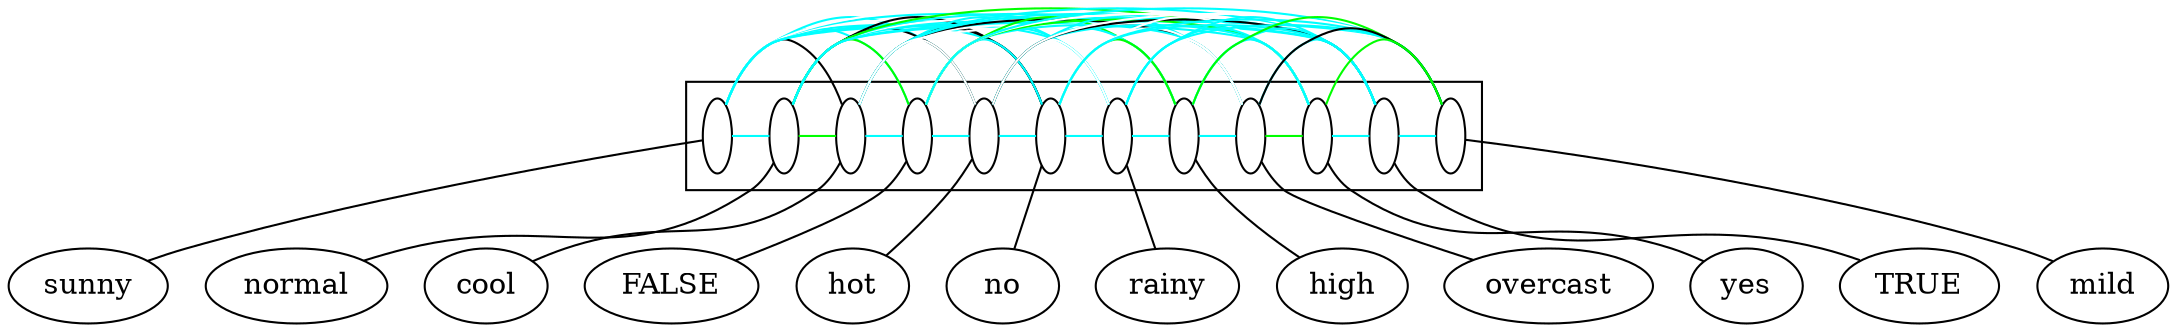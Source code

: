 digraph G {
compound=True;
sunny;
normal;
cool;
FALSE;
hot;
no;
rainy;
high;
overcast;
yes;
TRUE;
mild;
subgraph cluster_TRUEnormalmildovercastrainycoolsunnyyesnoFALSEhothigh {
s_sunny [fillcolor=white, fixedsize=True, label=" ", width=0.2];
s_normal [fillcolor=white, fixedsize=True, label=" ", width=0.2];
s_cool [fillcolor=white, fixedsize=True, label=" ", width=0.2];
s_FALSE [fillcolor=white, fixedsize=True, label=" ", width=0.2];
s_hot [fillcolor=white, fixedsize=True, label=" ", width=0.2];
s_no [fillcolor=white, fixedsize=True, label=" ", width=0.2];
s_rainy [fillcolor=white, fixedsize=True, label=" ", width=0.2];
s_high [fillcolor=white, fixedsize=True, label=" ", width=0.2];
s_overcast [fillcolor=white, fixedsize=True, label=" ", width=0.2];
s_yes [fillcolor=white, fixedsize=True, label=" ", width=0.2];
s_TRUE [fillcolor=white, fixedsize=True, label=" ", width=0.2];
s_mild [fillcolor=white, fixedsize=True, label=" ", width=0.2];
subgraph  {
rank=same;
s_sunny -> s_normal  [arrowhead=none, color=cyan];
s_sunny -> s_cool  [arrowhead=none, color=black];
s_sunny -> s_FALSE  [arrowhead=none, color=cyan];
s_sunny -> s_hot  [arrowhead=none, color=cyan];
s_sunny -> s_no  [arrowhead=none, color=cyan];
s_sunny -> s_rainy  [arrowhead=none, color=white];
s_sunny -> s_high  [arrowhead=none, color=cyan];
s_sunny -> s_overcast  [arrowhead=none, color=white];
s_sunny -> s_yes  [arrowhead=none, color=cyan];
s_sunny -> s_TRUE  [arrowhead=none, color=cyan];
s_sunny -> s_mild  [arrowhead=none, color=cyan];
s_normal -> s_cool  [arrowhead=none, color=green];
s_normal -> s_FALSE  [arrowhead=none, color=green];
s_normal -> s_hot  [arrowhead=none, color=black];
s_normal -> s_no  [arrowhead=none, color=black];
s_normal -> s_rainy  [arrowhead=none, color=cyan];
s_normal -> s_high  [arrowhead=none, color=white];
s_normal -> s_overcast  [arrowhead=none, color=cyan];
s_normal -> s_yes  [arrowhead=none, color=green];
s_normal -> s_TRUE  [arrowhead=none, color=cyan];
s_normal -> s_mild  [arrowhead=none, color=cyan];
s_cool -> s_FALSE  [arrowhead=none, color=cyan];
s_cool -> s_hot  [arrowhead=none, color=white];
s_cool -> s_no  [arrowhead=none, color=black];
s_cool -> s_rainy  [arrowhead=none, color=cyan];
s_cool -> s_high  [arrowhead=none, color=white];
s_cool -> s_overcast  [arrowhead=none, color=black];
s_cool -> s_yes  [arrowhead=none, color=cyan];
s_cool -> s_TRUE  [arrowhead=none, color=cyan];
s_cool -> s_mild  [arrowhead=none, color=white];
s_FALSE -> s_hot  [arrowhead=none, color=cyan];
s_FALSE -> s_no  [arrowhead=none, color=cyan];
s_FALSE -> s_rainy  [arrowhead=none, color=cyan];
s_FALSE -> s_high  [arrowhead=none, color=green];
s_FALSE -> s_overcast  [arrowhead=none, color=cyan];
s_FALSE -> s_yes  [arrowhead=none, color=green];
s_FALSE -> s_TRUE  [arrowhead=none, color=white];
s_FALSE -> s_mild  [arrowhead=none, color=cyan];
s_hot -> s_no  [arrowhead=none, color=cyan];
s_hot -> s_rainy  [arrowhead=none, color=white];
s_hot -> s_high  [arrowhead=none, color=cyan];
s_hot -> s_overcast  [arrowhead=none, color=cyan];
s_hot -> s_yes  [arrowhead=none, color=cyan];
s_hot -> s_TRUE  [arrowhead=none, color=black];
s_hot -> s_mild  [arrowhead=none, color=white];
s_no -> s_rainy  [arrowhead=none, color=cyan];
s_no -> s_high  [arrowhead=none, color=green];
s_no -> s_overcast  [arrowhead=none, color=white];
s_no -> s_yes  [arrowhead=none, color=white];
s_no -> s_TRUE  [arrowhead=none, color=cyan];
s_no -> s_mild  [arrowhead=none, color=cyan];
s_rainy -> s_high  [arrowhead=none, color=cyan];
s_rainy -> s_overcast  [arrowhead=none, color=white];
s_rainy -> s_yes  [arrowhead=none, color=cyan];
s_rainy -> s_TRUE  [arrowhead=none, color=cyan];
s_rainy -> s_mild  [arrowhead=none, color=cyan];
s_high -> s_overcast  [arrowhead=none, color=cyan];
s_high -> s_yes  [arrowhead=none, color=cyan];
s_high -> s_TRUE  [arrowhead=none, color=cyan];
s_high -> s_mild  [arrowhead=none, color=green];
s_overcast -> s_yes  [arrowhead=none, color=green];
s_overcast -> s_TRUE  [arrowhead=none, color=cyan];
s_overcast -> s_mild  [arrowhead=none, color=black];
s_yes -> s_TRUE  [arrowhead=none, color=cyan];
s_yes -> s_mild  [arrowhead=none, color=green];
s_TRUE -> s_mild  [arrowhead=none, color=cyan];
}

}

s_sunny -> sunny  [arrowhead=none];
s_normal -> normal  [arrowhead=none];
s_cool -> cool  [arrowhead=none];
s_FALSE -> FALSE  [arrowhead=none];
s_hot -> hot  [arrowhead=none];
s_no -> no  [arrowhead=none];
s_rainy -> rainy  [arrowhead=none];
s_high -> high  [arrowhead=none];
s_overcast -> overcast  [arrowhead=none];
s_yes -> yes  [arrowhead=none];
s_TRUE -> TRUE  [arrowhead=none];
s_mild -> mild  [arrowhead=none];
}
